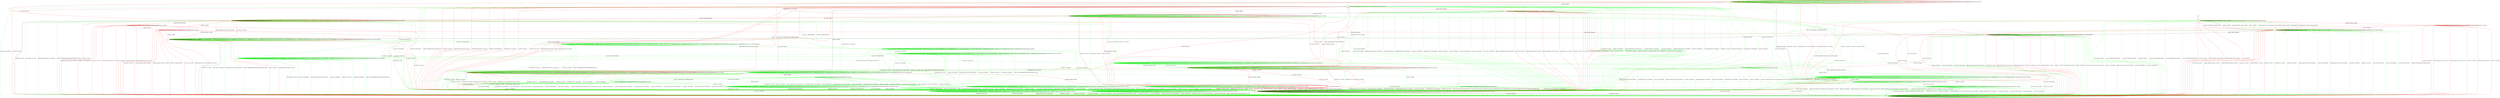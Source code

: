digraph "" {
	graph ["Incoming time"=0.15067076683044434,
		"Outgoing time"=0.15412569046020508,
		Output="{'States': 36, 'Transitions': 837, 'Filename': '../results/ssh/DropBear-OpenSSH-msat-2.dot'}",
		Reference="{'States': 18, 'Transitions': 222, 'Filename': '../subjects/ssh/DropBear.dot'}",
		Solver=msat,
		Updated="{'States': 32, 'Transitions': 683, 'Filename': '../subjects/ssh/OpenSSH.dot'}",
		"f-measure"=0.15027624309392265,
		precision=0.09956076134699854,
		recall=0.3063063063063063
	];
	a -> a	[key=0,
		label="CH_OPEN / CH_MAX"];
	a -> a	[key=1,
		label="CH_DATA / NO_RESP"];
	a -> a	[key=2,
		color=green,
		label="SERVICE_REQUEST_AUTH / UNIMPLEMENTED"];
	a -> a	[key=3,
		color=green,
		label="CH_WINDOW_ADJUST / NO_RESP"];
	a -> a	[key=4,
		color=green,
		label="DEBUG / NO_RESP"];
	a -> a	[key=5,
		color=green,
		label="UA_PK_OK / UNIMPLEMENTED"];
	a -> a	[key=6,
		color=green,
		label="SERVICE_REQUEST_CONN / UNIMPLEMENTED"];
	a -> a	[key=7,
		color=green,
		label="UA_NONE / UNIMPLEMENTED"];
	a -> a	[key=8,
		color=green,
		label="CH_EXTENDED_DATA / NO_RESP"];
	a -> a	[key=9,
		color=green,
		label="UA_PK_NOK / UNIMPLEMENTED"];
	a -> a	[key=10,
		color=green,
		label="KEX30 / UNIMPLEMENTED"];
	a -> a	[key=11,
		color=green,
		label="IGNORE / NO_RESP"];
	a -> a	[key=12,
		color=green,
		label="CH_EOF / NO_RESP"];
	a -> a	[key=13,
		color=green,
		label="UNIMPLEMENTED / NO_RESP"];
	a -> a	[key=14,
		color=green,
		label="UA_PW_OK / UNIMPLEMENTED"];
	a -> a	[key=15,
		color=green,
		label="UA_PW_NOK / UNIMPLEMENTED"];
	a -> a	[key=16,
		color=red,
		label="UA_PK_NOK / NO_RESP"];
	a -> a	[key=17,
		color=red,
		label="SERVICE_REQUEST_AUTH / SERVICE_ACCEPT"];
	a -> a	[key=18,
		color=red,
		label="SERVICE_REQUEST_CONN / SERVICE_ACCEPT"];
	a -> a	[key=19,
		color=red,
		label="UA_PK_OK / NO_RESP"];
	a -> b	[key=0,
		label="KEXINIT / KEXINIT"];
	a -> d	[key=0,
		color=red,
		label="CH_CLOSE / CH_EOF"];
	a -> f	[key=0,
		color=green,
		label="REKEY / KEXINIT|KEX31+NEWKEYS|NO_RESP"];
	a -> f	[key=1,
		color=red,
		label="CH_EOF / CH_EOF"];
	a -> l	[key=0,
		label="NEWKEYS / NO_CONN"];
	a -> l	[key=1,
		color=green,
		label="DISCONNECT / NO_CONN"];
	a -> l	[key=2,
		color=green,
		label="CH_REQUEST_PTY / DISCONNECT"];
	a -> l	[key=3,
		color=red,
		label="KEX30 / NO_CONN"];
	a -> l	[key=4,
		color=red,
		label="CH_REQUEST_PTY / NO_CONN"];
	p	[color=green];
	a -> p	[key=0,
		color=green,
		label="CH_CLOSE / CH_CLOSE"];
	jj	[color=red];
	a -> jj	[key=0,
		color=red,
		label="KEXINIT_PROCEED / KEXINIT"];
	b -> b	[key=0,
		label="CH_OPEN / CH_MAX"];
	b -> b	[key=1,
		color=green,
		label="DEBUG / NO_RESP"];
	b -> b	[key=2,
		color=green,
		label="IGNORE / NO_RESP"];
	b -> b	[key=3,
		color=green,
		label="UNIMPLEMENTED / NO_RESP"];
	b -> g	[key=0,
		color=red,
		label="KEX30 / KEX31+NEWKEYS"];
	b -> l	[key=0,
		color=green,
		label="DISCONNECT / NO_CONN"];
	b -> l	[key=1,
		color=green,
		label="KEXINIT / DISCONNECT"];
	b -> l	[key=2,
		color=green,
		label="SERVICE_REQUEST_AUTH / DISCONNECT"];
	b -> l	[key=3,
		color=green,
		label="CH_WINDOW_ADJUST / DISCONNECT"];
	b -> l	[key=4,
		color=green,
		label="UA_PK_OK / DISCONNECT"];
	b -> l	[key=5,
		color=green,
		label="SERVICE_REQUEST_CONN / DISCONNECT"];
	b -> l	[key=6,
		color=green,
		label="UA_NONE / DISCONNECT"];
	b -> l	[key=7,
		color=green,
		label="CH_EXTENDED_DATA / DISCONNECT"];
	b -> l	[key=8,
		color=green,
		label="NEWKEYS / NO_CONN"];
	b -> l	[key=9,
		color=green,
		label="UA_PK_NOK / DISCONNECT"];
	b -> l	[key=10,
		color=green,
		label="CH_REQUEST_PTY / DISCONNECT"];
	b -> l	[key=11,
		color=green,
		label="CH_EOF / DISCONNECT"];
	b -> l	[key=12,
		color=green,
		label="CH_DATA / DISCONNECT"];
	b -> l	[key=13,
		color=green,
		label="UA_PW_OK / DISCONNECT"];
	b -> l	[key=14,
		color=green,
		label="UA_PW_NOK / DISCONNECT"];
	b -> l	[key=15,
		color=green,
		label="REKEY / DISCONNECT|NO_CONN|NO_CONN"];
	b -> l	[key=16,
		color=red,
		label="UA_PK_NOK / NO_CONN"];
	b -> l	[key=17,
		color=red,
		label="SERVICE_REQUEST_AUTH / NO_CONN"];
	b -> l	[key=18,
		color=red,
		label="SERVICE_REQUEST_CONN / NO_CONN"];
	b -> l	[key=19,
		color=red,
		label="NEWKEYS / UNIMPLEMENTED"];
	b -> l	[key=20,
		color=red,
		label="CH_REQUEST_PTY / NO_CONN"];
	b -> l	[key=21,
		color=red,
		label="CH_DATA / NO_CONN"];
	b -> l	[key=22,
		color=red,
		label="UA_PK_OK / NO_CONN"];
	b -> l	[key=23,
		color=red,
		label="KEXINIT_PROCEED / NO_CONN"];
	b -> l	[key=24,
		color=red,
		label="KEXINIT / NO_CONN"];
	b -> l	[key=25,
		color=red,
		label="CH_EOF / NO_CONN"];
	b -> m	[key=0,
		color=green,
		label="CH_CLOSE / DISCONNECT"];
	b -> m	[key=1,
		color=red,
		label="CH_CLOSE / NO_CONN"];
	ff	[color=green];
	b -> ff	[key=0,
		color=green,
		label="KEX30 / KEX31+NEWKEYS"];
	c -> c	[key=0,
		label="CH_REQUEST_PTY / CH_NONE"];
	c -> c	[key=1,
		label="CH_DATA / CH_NONE"];
	c -> c	[key=2,
		label="CH_CLOSE / CH_NONE"];
	c -> c	[key=3,
		label="CH_EOF / CH_NONE"];
	c -> c	[key=4,
		color=green,
		label="KEXINIT / UNIMPLEMENTED"];
	c -> c	[key=5,
		color=green,
		label="CH_WINDOW_ADJUST / CH_NONE"];
	c -> c	[key=6,
		color=green,
		label="DEBUG / NO_RESP"];
	c -> c	[key=7,
		color=green,
		label="UA_PK_OK / UNIMPLEMENTED"];
	c -> c	[key=8,
		color=green,
		label="UA_NONE / UNIMPLEMENTED"];
	c -> c	[key=9,
		color=green,
		label="CH_EXTENDED_DATA / CH_NONE"];
	c -> c	[key=10,
		color=green,
		label="UA_PK_NOK / UNIMPLEMENTED"];
	c -> c	[key=11,
		color=green,
		label="KEX30 / UNIMPLEMENTED"];
	c -> c	[key=12,
		color=green,
		label="IGNORE / NO_RESP"];
	c -> c	[key=13,
		color=green,
		label="UNIMPLEMENTED / NO_RESP"];
	c -> c	[key=14,
		color=green,
		label="UA_PW_OK / UNIMPLEMENTED"];
	c -> c	[key=15,
		color=green,
		label="UA_PW_NOK / UNIMPLEMENTED"];
	c -> c	[key=16,
		color=red,
		label="UA_PK_NOK / UA_FAILURE"];
	c -> c	[key=17,
		color=red,
		label="SERVICE_REQUEST_AUTH / SERVICE_ACCEPT"];
	c -> d	[key=0,
		color=green,
		label="SERVICE_REQUEST_AUTH / SERVICE_ACCEPT"];
	c -> d	[key=1,
		color=red,
		label="UA_PK_OK / UA_SUCCESS"];
	c -> l	[key=0,
		color=red,
		label="CH_OPEN / NO_CONN"];
	c -> m	[key=0,
		label="NEWKEYS / NO_CONN"];
	c -> m	[key=1,
		color=green,
		label="DISCONNECT / NO_CONN"];
	c -> m	[key=2,
		color=green,
		label="SERVICE_REQUEST_CONN / DISCONNECT"];
	c -> m	[key=3,
		color=green,
		label="REKEY / UNIMPLEMENTED|UNIMPLEMENTED|NO_CONN"];
	c -> m	[key=4,
		color=red,
		label="KEX30 / NO_CONN"];
	c -> m	[key=5,
		color=red,
		label="SERVICE_REQUEST_CONN / NO_CONN"];
	o	[color=green];
	c -> o	[key=0,
		color=green,
		label="CH_OPEN / UNIMPLEMENTED"];
	hh	[color=red];
	c -> hh	[key=0,
		color=red,
		label="KEXINIT_PROCEED / KEXINIT"];
	ii	[color=red];
	c -> ii	[key=0,
		color=red,
		label="KEXINIT / KEXINIT"];
	d -> d	[key=0,
		label="SERVICE_REQUEST_AUTH / SERVICE_ACCEPT"];
	d -> d	[key=1,
		label="CH_REQUEST_PTY / CH_NONE"];
	d -> d	[key=2,
		label="CH_DATA / CH_NONE"];
	d -> d	[key=3,
		label="CH_CLOSE / CH_NONE"];
	d -> d	[key=4,
		label="CH_EOF / CH_NONE"];
	d -> d	[key=5,
		color=green,
		label="KEXINIT / UNIMPLEMENTED"];
	d -> d	[key=6,
		color=green,
		label="CH_WINDOW_ADJUST / CH_NONE"];
	d -> d	[key=7,
		color=green,
		label="DEBUG / NO_RESP"];
	d -> d	[key=8,
		color=green,
		label="CH_EXTENDED_DATA / CH_NONE"];
	d -> d	[key=9,
		color=green,
		label="KEX30 / UNIMPLEMENTED"];
	d -> d	[key=10,
		color=green,
		label="IGNORE / NO_RESP"];
	d -> d	[key=11,
		color=green,
		label="UNIMPLEMENTED / NO_RESP"];
	d -> d	[key=12,
		color=red,
		label="UA_PK_NOK / NO_RESP"];
	d -> d	[key=13,
		color=red,
		label="SERVICE_REQUEST_CONN / SERVICE_ACCEPT"];
	d -> d	[key=14,
		color=red,
		label="UA_PK_OK / NO_RESP"];
	d -> e	[key=0,
		color=red,
		label="CH_OPEN / CH_OPEN_SUCCESS"];
	d -> m	[key=0,
		label="NEWKEYS / NO_CONN"];
	d -> m	[key=1,
		color=green,
		label="DISCONNECT / NO_CONN"];
	d -> m	[key=2,
		color=green,
		label="SERVICE_REQUEST_CONN / DISCONNECT"];
	d -> m	[key=3,
		color=green,
		label="REKEY / UNIMPLEMENTED|UNIMPLEMENTED|NO_CONN"];
	d -> m	[key=4,
		color=red,
		label="KEX30 / NO_CONN"];
	d -> p	[key=0,
		color=green,
		label="UA_PK_OK / UA_SUCCESS"];
	d -> p	[key=1,
		color=green,
		label="UA_PW_OK / UA_SUCCESS"];
	q	[color=green];
	d -> q	[key=0,
		color=green,
		label="UA_PW_NOK / UA_FAILURE"];
	r	[color=green];
	d -> r	[key=0,
		color=green,
		label="UA_NONE / UA_FAILURE"];
	s	[color=green];
	d -> s	[key=0,
		color=green,
		label="UA_PK_NOK / UA_FAILURE"];
	t	[color=green];
	d -> t	[key=0,
		color=green,
		label="CH_OPEN / UNIMPLEMENTED"];
	d -> hh	[key=0,
		color=red,
		label="KEXINIT_PROCEED / KEXINIT"];
	d -> ii	[key=0,
		color=red,
		label="KEXINIT / KEXINIT"];
	e -> a	[key=0,
		color=red,
		label="CH_REQUEST_PTY / CH_SUCCESS"];
	e -> b	[key=0,
		color=red,
		label="KEXINIT / KEXINIT"];
	e -> d	[key=0,
		color=red,
		label="CH_CLOSE / CH_EOF"];
	e -> e	[key=0,
		label="CH_OPEN / CH_MAX"];
	e -> e	[key=1,
		label="CH_DATA / NO_RESP"];
	e -> e	[key=2,
		color=green,
		label="SERVICE_REQUEST_AUTH / NO_RESP"];
	e -> e	[key=3,
		color=green,
		label="CH_WINDOW_ADJUST / NO_RESP"];
	e -> e	[key=4,
		color=green,
		label="DEBUG / NO_RESP"];
	e -> e	[key=5,
		color=green,
		label="UA_PK_OK / UNIMPLEMENTED"];
	e -> e	[key=6,
		color=green,
		label="SERVICE_REQUEST_CONN / NO_RESP"];
	e -> e	[key=7,
		color=green,
		label="UA_NONE / UNIMPLEMENTED"];
	e -> e	[key=8,
		color=green,
		label="CH_EXTENDED_DATA / NO_RESP"];
	e -> e	[key=9,
		color=green,
		label="UA_PK_NOK / UNIMPLEMENTED"];
	e -> e	[key=10,
		color=green,
		label="KEX30 / NO_RESP"];
	e -> e	[key=11,
		color=green,
		label="IGNORE / NO_RESP"];
	e -> e	[key=12,
		color=green,
		label="CH_EOF / NO_RESP"];
	e -> e	[key=13,
		color=green,
		label="UNIMPLEMENTED / NO_RESP"];
	e -> e	[key=14,
		color=green,
		label="UA_PW_OK / UNIMPLEMENTED"];
	e -> e	[key=15,
		color=green,
		label="UA_PW_NOK / UNIMPLEMENTED"];
	e -> e	[key=16,
		color=green,
		label="REKEY / KEXINIT|KEX31+NEWKEYS|NO_RESP"];
	e -> e	[key=17,
		color=red,
		label="UA_PK_NOK / NO_RESP"];
	e -> e	[key=18,
		color=red,
		label="SERVICE_REQUEST_AUTH / SERVICE_ACCEPT"];
	e -> e	[key=19,
		color=red,
		label="SERVICE_REQUEST_CONN / SERVICE_ACCEPT"];
	e -> e	[key=20,
		color=red,
		label="UA_PK_OK / NO_RESP"];
	e -> f	[key=0,
		color=green,
		label="CH_REQUEST_PTY / CH_SUCCESS"];
	e -> i	[key=0,
		color=red,
		label="CH_EOF / CH_EOF"];
	e -> l	[key=0,
		label="NEWKEYS / NO_CONN"];
	e -> l	[key=1,
		color=green,
		label="DISCONNECT / NO_CONN"];
	e -> l	[key=2,
		color=red,
		label="KEX30 / NO_CONN"];
	v	[color=green];
	e -> v	[key=0,
		color=green,
		label="CH_CLOSE / CH_CLOSE"];
	bb	[color=green];
	e -> bb	[key=0,
		color=green,
		label="KEXINIT / KEXINIT"];
	e -> jj	[key=0,
		color=red,
		label="KEXINIT_PROCEED / KEXINIT"];
	f -> b	[key=0,
		label="KEXINIT / KEXINIT"];
	f -> d	[key=0,
		color=red,
		label="CH_CLOSE / NO_RESP"];
	f -> f	[key=0,
		label="CH_OPEN / CH_MAX"];
	f -> f	[key=1,
		label="CH_EOF / NO_RESP"];
	f -> f	[key=2,
		color=green,
		label="SERVICE_REQUEST_AUTH / NO_RESP"];
	f -> f	[key=3,
		color=green,
		label="CH_WINDOW_ADJUST / NO_RESP"];
	f -> f	[key=4,
		color=green,
		label="DEBUG / NO_RESP"];
	f -> f	[key=5,
		color=green,
		label="UA_PK_OK / UNIMPLEMENTED"];
	f -> f	[key=6,
		color=green,
		label="SERVICE_REQUEST_CONN / NO_RESP"];
	f -> f	[key=7,
		color=green,
		label="UA_NONE / UNIMPLEMENTED"];
	f -> f	[key=8,
		color=green,
		label="CH_EXTENDED_DATA / NO_RESP"];
	f -> f	[key=9,
		color=green,
		label="UA_PK_NOK / UNIMPLEMENTED"];
	f -> f	[key=10,
		color=green,
		label="KEX30 / NO_RESP"];
	f -> f	[key=11,
		color=green,
		label="IGNORE / NO_RESP"];
	f -> f	[key=12,
		color=green,
		label="CH_DATA / NO_RESP"];
	f -> f	[key=13,
		color=green,
		label="UNIMPLEMENTED / NO_RESP"];
	f -> f	[key=14,
		color=green,
		label="UA_PW_OK / UNIMPLEMENTED"];
	f -> f	[key=15,
		color=green,
		label="UA_PW_NOK / UNIMPLEMENTED"];
	f -> f	[key=16,
		color=green,
		label="REKEY / KEXINIT|KEX31+NEWKEYS|NO_RESP"];
	f -> f	[key=17,
		color=red,
		label="UA_PK_NOK / NO_RESP"];
	f -> f	[key=18,
		color=red,
		label="SERVICE_REQUEST_AUTH / SERVICE_ACCEPT"];
	f -> f	[key=19,
		color=red,
		label="SERVICE_REQUEST_CONN / SERVICE_ACCEPT"];
	f -> f	[key=20,
		color=red,
		label="UA_PK_OK / NO_RESP"];
	f -> l	[key=0,
		label="NEWKEYS / NO_CONN"];
	f -> l	[key=1,
		color=green,
		label="DISCONNECT / NO_CONN"];
	f -> l	[key=2,
		color=green,
		label="CH_REQUEST_PTY / DISCONNECT"];
	f -> l	[key=3,
		color=red,
		label="KEX30 / NO_CONN"];
	f -> l	[key=4,
		color=red,
		label="CH_REQUEST_PTY / NO_CONN"];
	f -> l	[key=5,
		color=red,
		label="CH_DATA / NO_CONN"];
	f -> v	[key=0,
		color=green,
		label="CH_CLOSE / CH_CLOSE"];
	f -> jj	[key=0,
		color=red,
		label="KEXINIT_PROCEED / KEXINIT"];
	g -> e	[key=0,
		label="NEWKEYS / NO_RESP"];
	g -> g	[key=0,
		label="CH_OPEN / CH_MAX"];
	g -> g	[key=1,
		color=green,
		label="DEBUG / NO_RESP"];
	g -> g	[key=2,
		color=green,
		label="IGNORE / NO_RESP"];
	g -> g	[key=3,
		color=green,
		label="UNIMPLEMENTED / NO_RESP"];
	g -> g	[key=4,
		color=red,
		label="KEX30 / UNIMPLEMENTED"];
	g -> l	[key=0,
		color=green,
		label="DISCONNECT / NO_CONN"];
	g -> l	[key=1,
		color=green,
		label="KEXINIT / DISCONNECT"];
	g -> l	[key=2,
		color=green,
		label="SERVICE_REQUEST_AUTH / DISCONNECT"];
	g -> l	[key=3,
		color=green,
		label="CH_WINDOW_ADJUST / DISCONNECT"];
	g -> l	[key=4,
		color=green,
		label="UA_PK_OK / DISCONNECT"];
	g -> l	[key=5,
		color=green,
		label="SERVICE_REQUEST_CONN / DISCONNECT"];
	g -> l	[key=6,
		color=green,
		label="UA_NONE / DISCONNECT"];
	g -> l	[key=7,
		color=green,
		label="CH_EXTENDED_DATA / DISCONNECT"];
	g -> l	[key=8,
		color=green,
		label="UA_PK_NOK / DISCONNECT"];
	g -> l	[key=9,
		color=green,
		label="CH_REQUEST_PTY / DISCONNECT"];
	g -> l	[key=10,
		color=green,
		label="KEX30 / DISCONNECT"];
	g -> l	[key=11,
		color=green,
		label="CH_EOF / DISCONNECT"];
	g -> l	[key=12,
		color=green,
		label="CH_DATA / DISCONNECT"];
	g -> l	[key=13,
		color=green,
		label="UA_PW_OK / DISCONNECT"];
	g -> l	[key=14,
		color=green,
		label="UA_PW_NOK / DISCONNECT"];
	g -> l	[key=15,
		color=green,
		label="REKEY / DISCONNECT|NO_CONN|NO_CONN"];
	g -> l	[key=16,
		color=red,
		label="UA_PK_NOK / NO_CONN"];
	g -> l	[key=17,
		color=red,
		label="SERVICE_REQUEST_AUTH / NO_CONN"];
	g -> l	[key=18,
		color=red,
		label="SERVICE_REQUEST_CONN / NO_CONN"];
	g -> l	[key=19,
		color=red,
		label="CH_REQUEST_PTY / NO_CONN"];
	g -> l	[key=20,
		color=red,
		label="CH_DATA / NO_CONN"];
	g -> l	[key=21,
		color=red,
		label="UA_PK_OK / NO_CONN"];
	g -> l	[key=22,
		color=red,
		label="KEXINIT_PROCEED / NO_CONN"];
	g -> l	[key=23,
		color=red,
		label="KEXINIT / NO_CONN"];
	g -> l	[key=24,
		color=red,
		label="CH_EOF / NO_CONN"];
	g -> m	[key=0,
		color=green,
		label="CH_CLOSE / DISCONNECT"];
	g -> m	[key=1,
		color=red,
		label="CH_CLOSE / NO_CONN"];
	h -> c	[key=0,
		color=green,
		label="REKEY / KEXINIT|KEX31+NEWKEYS|NO_RESP"];
	h -> h	[key=0,
		label="CH_REQUEST_PTY / CH_NONE"];
	h -> h	[key=1,
		label="CH_DATA / CH_NONE"];
	h -> h	[key=2,
		label="CH_CLOSE / CH_NONE"];
	h -> h	[key=3,
		label="CH_EOF / CH_NONE"];
	h -> h	[key=4,
		color=green,
		label="CH_WINDOW_ADJUST / CH_NONE"];
	h -> h	[key=5,
		color=green,
		label="CH_EXTENDED_DATA / CH_NONE"];
	h -> j	[key=0,
		label="KEXINIT / KEXINIT"];
	h -> j	[key=1,
		color=green,
		label="SERVICE_REQUEST_AUTH / KEXINIT"];
	h -> j	[key=2,
		color=green,
		label="DEBUG / KEXINIT"];
	h -> j	[key=3,
		color=green,
		label="SERVICE_REQUEST_CONN / KEXINIT"];
	h -> j	[key=4,
		color=green,
		label="KEX30 / KEXINIT"];
	h -> j	[key=5,
		color=green,
		label="IGNORE / KEXINIT"];
	h -> j	[key=6,
		color=green,
		label="UNIMPLEMENTED / KEXINIT"];
	h -> j	[key=7,
		color=red,
		label="KEX30 / KEXINIT+UNIMPLEMENTED"];
	h -> j	[key=8,
		color=red,
		label="NEWKEYS / KEXINIT+UNIMPLEMENTED"];
	h -> l	[key=0,
		color=green,
		label="CH_OPEN / KEXINIT+DISCONNECT"];
	h -> l	[key=1,
		color=red,
		label="CH_OPEN / KEXINIT"];
	h -> m	[key=0,
		color=green,
		label="DISCONNECT / KEXINIT"];
	h -> m	[key=1,
		color=green,
		label="UA_PK_OK / KEXINIT+DISCONNECT"];
	h -> m	[key=2,
		color=green,
		label="UA_NONE / KEXINIT+DISCONNECT"];
	h -> m	[key=3,
		color=green,
		label="NEWKEYS / KEXINIT"];
	h -> m	[key=4,
		color=green,
		label="UA_PK_NOK / KEXINIT+DISCONNECT"];
	h -> m	[key=5,
		color=green,
		label="UA_PW_OK / KEXINIT+DISCONNECT"];
	h -> m	[key=6,
		color=green,
		label="UA_PW_NOK / KEXINIT+DISCONNECT"];
	h -> m	[key=7,
		color=red,
		label="UA_PK_NOK / KEXINIT"];
	h -> m	[key=8,
		color=red,
		label="SERVICE_REQUEST_AUTH / KEXINIT"];
	h -> m	[key=9,
		color=red,
		label="SERVICE_REQUEST_CONN / KEXINIT"];
	h -> m	[key=10,
		color=red,
		label="UA_PK_OK / KEXINIT"];
	gg	[color=red];
	h -> gg	[key=0,
		color=red,
		label="KEXINIT_PROCEED / KEXINIT"];
	i -> a	[key=0,
		color=green,
		label="CH_REQUEST_PTY / CH_SUCCESS"];
	i -> b	[key=0,
		color=red,
		label="KEXINIT / KEXINIT"];
	i -> d	[key=0,
		color=red,
		label="CH_CLOSE / NO_RESP"];
	i -> e	[key=0,
		color=green,
		label="REKEY / KEXINIT|KEX31+NEWKEYS|NO_RESP"];
	i -> f	[key=0,
		color=red,
		label="CH_REQUEST_PTY / CH_SUCCESS"];
	i -> i	[key=0,
		label="CH_OPEN / CH_MAX"];
	i -> i	[key=1,
		label="CH_EOF / NO_RESP"];
	i -> i	[key=2,
		color=green,
		label="SERVICE_REQUEST_AUTH / UNIMPLEMENTED"];
	i -> i	[key=3,
		color=green,
		label="CH_WINDOW_ADJUST / NO_RESP"];
	i -> i	[key=4,
		color=green,
		label="DEBUG / NO_RESP"];
	i -> i	[key=5,
		color=green,
		label="UA_PK_OK / UNIMPLEMENTED"];
	i -> i	[key=6,
		color=green,
		label="SERVICE_REQUEST_CONN / UNIMPLEMENTED"];
	i -> i	[key=7,
		color=green,
		label="UA_NONE / UNIMPLEMENTED"];
	i -> i	[key=8,
		color=green,
		label="CH_EXTENDED_DATA / NO_RESP"];
	i -> i	[key=9,
		color=green,
		label="UA_PK_NOK / UNIMPLEMENTED"];
	i -> i	[key=10,
		color=green,
		label="KEX30 / UNIMPLEMENTED"];
	i -> i	[key=11,
		color=green,
		label="IGNORE / NO_RESP"];
	i -> i	[key=12,
		color=green,
		label="CH_DATA / NO_RESP"];
	i -> i	[key=13,
		color=green,
		label="UNIMPLEMENTED / NO_RESP"];
	i -> i	[key=14,
		color=green,
		label="UA_PW_OK / UNIMPLEMENTED"];
	i -> i	[key=15,
		color=green,
		label="UA_PW_NOK / UNIMPLEMENTED"];
	i -> i	[key=16,
		color=red,
		label="UA_PK_NOK / NO_RESP"];
	i -> i	[key=17,
		color=red,
		label="SERVICE_REQUEST_AUTH / SERVICE_ACCEPT"];
	i -> i	[key=18,
		color=red,
		label="SERVICE_REQUEST_CONN / SERVICE_ACCEPT"];
	i -> i	[key=19,
		color=red,
		label="UA_PK_OK / NO_RESP"];
	i -> l	[key=0,
		label="NEWKEYS / NO_CONN"];
	i -> l	[key=1,
		color=green,
		label="DISCONNECT / NO_CONN"];
	i -> l	[key=2,
		color=red,
		label="KEX30 / NO_CONN"];
	i -> l	[key=3,
		color=red,
		label="CH_DATA / NO_CONN"];
	i -> p	[key=0,
		color=green,
		label="CH_CLOSE / CH_CLOSE"];
	i -> bb	[key=0,
		color=green,
		label="KEXINIT / KEXINIT"];
	i -> jj	[key=0,
		color=red,
		label="KEXINIT_PROCEED / KEXINIT"];
	j -> j	[key=0,
		label="CH_REQUEST_PTY / CH_NONE"];
	j -> j	[key=1,
		label="CH_DATA / CH_NONE"];
	j -> j	[key=2,
		label="CH_CLOSE / CH_NONE"];
	j -> j	[key=3,
		label="CH_EOF / CH_NONE"];
	j -> j	[key=4,
		color=green,
		label="CH_WINDOW_ADJUST / CH_NONE"];
	j -> j	[key=5,
		color=green,
		label="DEBUG / NO_RESP"];
	j -> j	[key=6,
		color=green,
		label="CH_EXTENDED_DATA / CH_NONE"];
	j -> j	[key=7,
		color=green,
		label="IGNORE / NO_RESP"];
	j -> j	[key=8,
		color=green,
		label="UNIMPLEMENTED / NO_RESP"];
	j -> j	[key=9,
		color=red,
		label="NEWKEYS / UNIMPLEMENTED"];
	j -> k	[key=0,
		label="KEX30 / KEX31+NEWKEYS"];
	j -> l	[key=0,
		color=green,
		label="CH_OPEN / DISCONNECT"];
	j -> l	[key=1,
		color=red,
		label="CH_OPEN / NO_CONN"];
	j -> m	[key=0,
		color=green,
		label="DISCONNECT / NO_CONN"];
	j -> m	[key=1,
		color=green,
		label="KEXINIT / DISCONNECT"];
	j -> m	[key=2,
		color=green,
		label="SERVICE_REQUEST_AUTH / DISCONNECT"];
	j -> m	[key=3,
		color=green,
		label="UA_PK_OK / DISCONNECT"];
	j -> m	[key=4,
		color=green,
		label="SERVICE_REQUEST_CONN / DISCONNECT"];
	j -> m	[key=5,
		color=green,
		label="UA_NONE / DISCONNECT"];
	j -> m	[key=6,
		color=green,
		label="NEWKEYS / NO_CONN"];
	j -> m	[key=7,
		color=green,
		label="UA_PK_NOK / DISCONNECT"];
	j -> m	[key=8,
		color=green,
		label="UA_PW_OK / DISCONNECT"];
	j -> m	[key=9,
		color=green,
		label="UA_PW_NOK / DISCONNECT"];
	j -> m	[key=10,
		color=green,
		label="REKEY / DISCONNECT|NO_CONN|NO_CONN"];
	j -> m	[key=11,
		color=red,
		label="UA_PK_NOK / NO_CONN"];
	j -> m	[key=12,
		color=red,
		label="SERVICE_REQUEST_AUTH / NO_CONN"];
	j -> m	[key=13,
		color=red,
		label="SERVICE_REQUEST_CONN / NO_CONN"];
	j -> m	[key=14,
		color=red,
		label="UA_PK_OK / NO_CONN"];
	j -> m	[key=15,
		color=red,
		label="KEXINIT_PROCEED / NO_CONN"];
	j -> m	[key=16,
		color=red,
		label="KEXINIT / NO_CONN"];
	k -> c	[key=0,
		label="NEWKEYS / NO_RESP"];
	k -> k	[key=0,
		label="CH_REQUEST_PTY / CH_NONE"];
	k -> k	[key=1,
		label="CH_DATA / CH_NONE"];
	k -> k	[key=2,
		label="CH_CLOSE / CH_NONE"];
	k -> k	[key=3,
		label="CH_EOF / CH_NONE"];
	k -> k	[key=4,
		color=green,
		label="CH_WINDOW_ADJUST / CH_NONE"];
	k -> k	[key=5,
		color=green,
		label="DEBUG / NO_RESP"];
	k -> k	[key=6,
		color=green,
		label="CH_EXTENDED_DATA / CH_NONE"];
	k -> k	[key=7,
		color=green,
		label="IGNORE / NO_RESP"];
	k -> k	[key=8,
		color=green,
		label="UNIMPLEMENTED / NO_RESP"];
	k -> k	[key=9,
		color=red,
		label="KEX30 / UNIMPLEMENTED"];
	k -> l	[key=0,
		color=green,
		label="CH_OPEN / DISCONNECT"];
	k -> l	[key=1,
		color=red,
		label="CH_OPEN / NO_CONN"];
	k -> m	[key=0,
		color=green,
		label="DISCONNECT / NO_CONN"];
	k -> m	[key=1,
		color=green,
		label="KEXINIT / DISCONNECT"];
	k -> m	[key=2,
		color=green,
		label="SERVICE_REQUEST_AUTH / DISCONNECT"];
	k -> m	[key=3,
		color=green,
		label="UA_PK_OK / DISCONNECT"];
	k -> m	[key=4,
		color=green,
		label="SERVICE_REQUEST_CONN / DISCONNECT"];
	k -> m	[key=5,
		color=green,
		label="UA_NONE / DISCONNECT"];
	k -> m	[key=6,
		color=green,
		label="UA_PK_NOK / DISCONNECT"];
	k -> m	[key=7,
		color=green,
		label="KEX30 / DISCONNECT"];
	k -> m	[key=8,
		color=green,
		label="UA_PW_OK / DISCONNECT"];
	k -> m	[key=9,
		color=green,
		label="UA_PW_NOK / DISCONNECT"];
	k -> m	[key=10,
		color=green,
		label="REKEY / DISCONNECT|NO_CONN|NO_CONN"];
	k -> m	[key=11,
		color=red,
		label="UA_PK_NOK / NO_CONN"];
	k -> m	[key=12,
		color=red,
		label="SERVICE_REQUEST_AUTH / NO_CONN"];
	k -> m	[key=13,
		color=red,
		label="SERVICE_REQUEST_CONN / NO_CONN"];
	k -> m	[key=14,
		color=red,
		label="UA_PK_OK / NO_CONN"];
	k -> m	[key=15,
		color=red,
		label="KEXINIT_PROCEED / NO_CONN"];
	k -> m	[key=16,
		color=red,
		label="KEXINIT / NO_CONN"];
	l -> l	[key=0,
		label="UA_PK_NOK / NO_CONN"];
	l -> l	[key=1,
		label="KEX30 / NO_CONN"];
	l -> l	[key=2,
		label="SERVICE_REQUEST_AUTH / NO_CONN"];
	l -> l	[key=3,
		label="SERVICE_REQUEST_CONN / NO_CONN"];
	l -> l	[key=4,
		label="NEWKEYS / NO_CONN"];
	l -> l	[key=5,
		label="CH_REQUEST_PTY / NO_CONN"];
	l -> l	[key=6,
		label="CH_OPEN / CH_MAX"];
	l -> l	[key=7,
		label="CH_DATA / NO_CONN"];
	l -> l	[key=8,
		label="UA_PK_OK / NO_CONN"];
	l -> l	[key=9,
		label="KEXINIT / NO_CONN"];
	l -> l	[key=10,
		label="CH_EOF / NO_CONN"];
	l -> l	[key=11,
		color=green,
		label="DISCONNECT / NO_CONN"];
	l -> l	[key=12,
		color=green,
		label="CH_WINDOW_ADJUST / NO_CONN"];
	l -> l	[key=13,
		color=green,
		label="DEBUG / NO_CONN"];
	l -> l	[key=14,
		color=green,
		label="UA_NONE / NO_CONN"];
	l -> l	[key=15,
		color=green,
		label="CH_EXTENDED_DATA / NO_CONN"];
	l -> l	[key=16,
		color=green,
		label="IGNORE / NO_CONN"];
	l -> l	[key=17,
		color=green,
		label="UNIMPLEMENTED / NO_CONN"];
	l -> l	[key=18,
		color=green,
		label="UA_PW_OK / NO_CONN"];
	l -> l	[key=19,
		color=green,
		label="UA_PW_NOK / NO_CONN"];
	l -> l	[key=20,
		color=green,
		label="REKEY / NO_CONN|NO_CONN|NO_CONN"];
	l -> l	[key=21,
		color=red,
		label="KEXINIT_PROCEED / NO_CONN"];
	l -> m	[key=0,
		label="CH_CLOSE / NO_CONN"];
	m -> l	[key=0,
		label="CH_OPEN / NO_CONN"];
	m -> m	[key=0,
		label="UA_PK_NOK / NO_CONN"];
	m -> m	[key=1,
		label="KEX30 / NO_CONN"];
	m -> m	[key=2,
		label="SERVICE_REQUEST_AUTH / NO_CONN"];
	m -> m	[key=3,
		label="SERVICE_REQUEST_CONN / NO_CONN"];
	m -> m	[key=4,
		label="NEWKEYS / NO_CONN"];
	m -> m	[key=5,
		label="CH_REQUEST_PTY / CH_NONE"];
	m -> m	[key=6,
		label="CH_DATA / CH_NONE"];
	m -> m	[key=7,
		label="UA_PK_OK / NO_CONN"];
	m -> m	[key=8,
		label="CH_CLOSE / CH_NONE"];
	m -> m	[key=9,
		label="KEXINIT / NO_CONN"];
	m -> m	[key=10,
		label="CH_EOF / CH_NONE"];
	m -> m	[key=11,
		color=green,
		label="DISCONNECT / NO_CONN"];
	m -> m	[key=12,
		color=green,
		label="CH_WINDOW_ADJUST / CH_NONE"];
	m -> m	[key=13,
		color=green,
		label="DEBUG / NO_CONN"];
	m -> m	[key=14,
		color=green,
		label="UA_NONE / NO_CONN"];
	m -> m	[key=15,
		color=green,
		label="CH_EXTENDED_DATA / CH_NONE"];
	m -> m	[key=16,
		color=green,
		label="IGNORE / NO_CONN"];
	m -> m	[key=17,
		color=green,
		label="UNIMPLEMENTED / NO_CONN"];
	m -> m	[key=18,
		color=green,
		label="UA_PW_OK / NO_CONN"];
	m -> m	[key=19,
		color=green,
		label="UA_PW_NOK / NO_CONN"];
	m -> m	[key=20,
		color=green,
		label="REKEY / NO_CONN|NO_CONN|NO_CONN"];
	m -> m	[key=21,
		color=red,
		label="KEXINIT_PROCEED / NO_CONN"];
	n -> h	[key=0];
	o -> c	[key=0,
		color=green,
		label="CH_CLOSE / UNIMPLEMENTED"];
	o -> l	[key=0,
		color=green,
		label="DISCONNECT / NO_CONN"];
	o -> l	[key=1,
		color=green,
		label="SERVICE_REQUEST_CONN / DISCONNECT"];
	o -> l	[key=2,
		color=green,
		label="NEWKEYS / NO_CONN"];
	o -> l	[key=3,
		color=green,
		label="REKEY / UNIMPLEMENTED|UNIMPLEMENTED|NO_CONN"];
	o -> o	[key=0,
		color=green,
		label="KEXINIT / UNIMPLEMENTED"];
	o -> o	[key=1,
		color=green,
		label="CH_WINDOW_ADJUST / UNIMPLEMENTED"];
	o -> o	[key=2,
		color=green,
		label="DEBUG / NO_RESP"];
	o -> o	[key=3,
		color=green,
		label="UA_PK_OK / UNIMPLEMENTED"];
	o -> o	[key=4,
		color=green,
		label="UA_NONE / UNIMPLEMENTED"];
	o -> o	[key=5,
		color=green,
		label="CH_EXTENDED_DATA / UNIMPLEMENTED"];
	o -> o	[key=6,
		color=green,
		label="UA_PK_NOK / UNIMPLEMENTED"];
	o -> o	[key=7,
		color=green,
		label="CH_OPEN / CH_MAX"];
	o -> o	[key=8,
		color=green,
		label="CH_REQUEST_PTY / UNIMPLEMENTED"];
	o -> o	[key=9,
		color=green,
		label="KEX30 / UNIMPLEMENTED"];
	o -> o	[key=10,
		color=green,
		label="IGNORE / NO_RESP"];
	o -> o	[key=11,
		color=green,
		label="CH_EOF / UNIMPLEMENTED"];
	o -> o	[key=12,
		color=green,
		label="CH_DATA / UNIMPLEMENTED"];
	o -> o	[key=13,
		color=green,
		label="UNIMPLEMENTED / NO_RESP"];
	o -> o	[key=14,
		color=green,
		label="UA_PW_OK / UNIMPLEMENTED"];
	o -> o	[key=15,
		color=green,
		label="UA_PW_NOK / UNIMPLEMENTED"];
	o -> t	[key=0,
		color=green,
		label="SERVICE_REQUEST_AUTH / SERVICE_ACCEPT"];
	p -> i	[key=0,
		color=green,
		label="CH_OPEN / CH_OPEN_SUCCESS"];
	p -> m	[key=0,
		color=green,
		label="DISCONNECT / NO_CONN"];
	p -> m	[key=1,
		color=green,
		label="NEWKEYS / NO_CONN"];
	p -> p	[key=0,
		color=green,
		label="SERVICE_REQUEST_AUTH / UNIMPLEMENTED"];
	p -> p	[key=1,
		color=green,
		label="CH_WINDOW_ADJUST / CH_NONE"];
	p -> p	[key=2,
		color=green,
		label="DEBUG / NO_RESP"];
	p -> p	[key=3,
		color=green,
		label="UA_PK_OK / UNIMPLEMENTED"];
	p -> p	[key=4,
		color=green,
		label="SERVICE_REQUEST_CONN / UNIMPLEMENTED"];
	p -> p	[key=5,
		color=green,
		label="UA_NONE / UNIMPLEMENTED"];
	p -> p	[key=6,
		color=green,
		label="CH_EXTENDED_DATA / CH_NONE"];
	p -> p	[key=7,
		color=green,
		label="UA_PK_NOK / UNIMPLEMENTED"];
	p -> p	[key=8,
		color=green,
		label="CH_CLOSE / CH_NONE"];
	p -> p	[key=9,
		color=green,
		label="CH_REQUEST_PTY / CH_NONE"];
	p -> p	[key=10,
		color=green,
		label="KEX30 / UNIMPLEMENTED"];
	p -> p	[key=11,
		color=green,
		label="IGNORE / NO_RESP"];
	p -> p	[key=12,
		color=green,
		label="CH_EOF / CH_NONE"];
	p -> p	[key=13,
		color=green,
		label="CH_DATA / CH_NONE"];
	p -> p	[key=14,
		color=green,
		label="UNIMPLEMENTED / NO_RESP"];
	p -> p	[key=15,
		color=green,
		label="UA_PW_OK / UNIMPLEMENTED"];
	p -> p	[key=16,
		color=green,
		label="UA_PW_NOK / UNIMPLEMENTED"];
	u	[color=green];
	p -> u	[key=0,
		color=green,
		label="KEXINIT / KEXINIT"];
	p -> v	[key=0,
		color=green,
		label="REKEY / KEXINIT|KEX31+NEWKEYS|NO_RESP"];
	q -> m	[key=0,
		color=green,
		label="DISCONNECT / NO_CONN"];
	q -> m	[key=1,
		color=green,
		label="UA_PK_OK / DISCONNECT"];
	q -> m	[key=2,
		color=green,
		label="SERVICE_REQUEST_CONN / DISCONNECT"];
	q -> m	[key=3,
		color=green,
		label="UA_NONE / DISCONNECT"];
	q -> m	[key=4,
		color=green,
		label="NEWKEYS / NO_CONN"];
	q -> m	[key=5,
		color=green,
		label="UA_PK_NOK / DISCONNECT"];
	q -> m	[key=6,
		color=green,
		label="REKEY / UNIMPLEMENTED|UNIMPLEMENTED|NO_CONN"];
	q -> p	[key=0,
		color=green,
		label="UA_PW_OK / UA_SUCCESS"];
	q -> q	[key=0,
		color=green,
		label="KEXINIT / UNIMPLEMENTED"];
	q -> q	[key=1,
		color=green,
		label="SERVICE_REQUEST_AUTH / SERVICE_ACCEPT"];
	q -> q	[key=2,
		color=green,
		label="CH_WINDOW_ADJUST / CH_NONE"];
	q -> q	[key=3,
		color=green,
		label="DEBUG / NO_RESP"];
	q -> q	[key=4,
		color=green,
		label="CH_EXTENDED_DATA / CH_NONE"];
	q -> q	[key=5,
		color=green,
		label="CH_CLOSE / CH_NONE"];
	q -> q	[key=6,
		color=green,
		label="CH_REQUEST_PTY / CH_NONE"];
	q -> q	[key=7,
		color=green,
		label="KEX30 / UNIMPLEMENTED"];
	q -> q	[key=8,
		color=green,
		label="IGNORE / NO_RESP"];
	q -> q	[key=9,
		color=green,
		label="CH_EOF / CH_NONE"];
	q -> q	[key=10,
		color=green,
		label="CH_DATA / CH_NONE"];
	q -> q	[key=11,
		color=green,
		label="UNIMPLEMENTED / NO_RESP"];
	q -> q	[key=12,
		color=green,
		label="UA_PW_NOK / UA_FAILURE"];
	w	[color=green];
	q -> w	[key=0,
		color=green,
		label="CH_OPEN / UNIMPLEMENTED"];
	r -> m	[key=0,
		color=green,
		label="DISCONNECT / NO_CONN"];
	r -> m	[key=1,
		color=green,
		label="UA_PK_OK / DISCONNECT"];
	r -> m	[key=2,
		color=green,
		label="SERVICE_REQUEST_CONN / DISCONNECT"];
	r -> m	[key=3,
		color=green,
		label="NEWKEYS / NO_CONN"];
	r -> m	[key=4,
		color=green,
		label="UA_PK_NOK / DISCONNECT"];
	r -> m	[key=5,
		color=green,
		label="UA_PW_OK / DISCONNECT"];
	r -> m	[key=6,
		color=green,
		label="UA_PW_NOK / DISCONNECT"];
	r -> m	[key=7,
		color=green,
		label="REKEY / UNIMPLEMENTED|UNIMPLEMENTED|NO_CONN"];
	r -> r	[key=0,
		color=green,
		label="KEXINIT / UNIMPLEMENTED"];
	r -> r	[key=1,
		color=green,
		label="SERVICE_REQUEST_AUTH / SERVICE_ACCEPT"];
	r -> r	[key=2,
		color=green,
		label="CH_WINDOW_ADJUST / CH_NONE"];
	r -> r	[key=3,
		color=green,
		label="DEBUG / NO_RESP"];
	r -> r	[key=4,
		color=green,
		label="UA_NONE / UA_FAILURE"];
	r -> r	[key=5,
		color=green,
		label="CH_EXTENDED_DATA / CH_NONE"];
	r -> r	[key=6,
		color=green,
		label="CH_CLOSE / CH_NONE"];
	r -> r	[key=7,
		color=green,
		label="CH_REQUEST_PTY / CH_NONE"];
	r -> r	[key=8,
		color=green,
		label="KEX30 / UNIMPLEMENTED"];
	r -> r	[key=9,
		color=green,
		label="IGNORE / NO_RESP"];
	r -> r	[key=10,
		color=green,
		label="CH_EOF / CH_NONE"];
	r -> r	[key=11,
		color=green,
		label="CH_DATA / CH_NONE"];
	r -> r	[key=12,
		color=green,
		label="UNIMPLEMENTED / NO_RESP"];
	x	[color=green];
	r -> x	[key=0,
		color=green,
		label="CH_OPEN / UNIMPLEMENTED"];
	s -> m	[key=0,
		color=green,
		label="DISCONNECT / NO_CONN"];
	s -> m	[key=1,
		color=green,
		label="UA_PK_OK / DISCONNECT"];
	s -> m	[key=2,
		color=green,
		label="SERVICE_REQUEST_CONN / DISCONNECT"];
	s -> m	[key=3,
		color=green,
		label="UA_NONE / DISCONNECT"];
	s -> m	[key=4,
		color=green,
		label="NEWKEYS / NO_CONN"];
	s -> m	[key=5,
		color=green,
		label="UA_PW_OK / DISCONNECT"];
	s -> m	[key=6,
		color=green,
		label="UA_PW_NOK / DISCONNECT"];
	s -> m	[key=7,
		color=green,
		label="REKEY / UNIMPLEMENTED|UNIMPLEMENTED|NO_CONN"];
	s -> s	[key=0,
		color=green,
		label="KEXINIT / UNIMPLEMENTED"];
	s -> s	[key=1,
		color=green,
		label="SERVICE_REQUEST_AUTH / SERVICE_ACCEPT"];
	s -> s	[key=2,
		color=green,
		label="CH_WINDOW_ADJUST / CH_NONE"];
	s -> s	[key=3,
		color=green,
		label="DEBUG / NO_RESP"];
	s -> s	[key=4,
		color=green,
		label="CH_EXTENDED_DATA / CH_NONE"];
	s -> s	[key=5,
		color=green,
		label="UA_PK_NOK / UA_FAILURE"];
	s -> s	[key=6,
		color=green,
		label="CH_CLOSE / CH_NONE"];
	s -> s	[key=7,
		color=green,
		label="CH_REQUEST_PTY / CH_NONE"];
	s -> s	[key=8,
		color=green,
		label="KEX30 / UNIMPLEMENTED"];
	s -> s	[key=9,
		color=green,
		label="IGNORE / NO_RESP"];
	s -> s	[key=10,
		color=green,
		label="CH_EOF / CH_NONE"];
	s -> s	[key=11,
		color=green,
		label="CH_DATA / CH_NONE"];
	s -> s	[key=12,
		color=green,
		label="UNIMPLEMENTED / NO_RESP"];
	y	[color=green];
	s -> y	[key=0,
		color=green,
		label="CH_OPEN / UNIMPLEMENTED"];
	t -> d	[key=0,
		color=green,
		label="CH_CLOSE / UNIMPLEMENTED"];
	t -> l	[key=0,
		color=green,
		label="DISCONNECT / NO_CONN"];
	t -> l	[key=1,
		color=green,
		label="SERVICE_REQUEST_CONN / DISCONNECT"];
	t -> l	[key=2,
		color=green,
		label="NEWKEYS / NO_CONN"];
	t -> l	[key=3,
		color=green,
		label="REKEY / UNIMPLEMENTED|UNIMPLEMENTED|NO_CONN"];
	t -> t	[key=0,
		color=green,
		label="KEXINIT / UNIMPLEMENTED"];
	t -> t	[key=1,
		color=green,
		label="SERVICE_REQUEST_AUTH / SERVICE_ACCEPT"];
	t -> t	[key=2,
		color=green,
		label="CH_WINDOW_ADJUST / UNIMPLEMENTED"];
	t -> t	[key=3,
		color=green,
		label="DEBUG / NO_RESP"];
	t -> t	[key=4,
		color=green,
		label="CH_EXTENDED_DATA / UNIMPLEMENTED"];
	t -> t	[key=5,
		color=green,
		label="CH_OPEN / CH_MAX"];
	t -> t	[key=6,
		color=green,
		label="CH_REQUEST_PTY / UNIMPLEMENTED"];
	t -> t	[key=7,
		color=green,
		label="KEX30 / UNIMPLEMENTED"];
	t -> t	[key=8,
		color=green,
		label="IGNORE / NO_RESP"];
	t -> t	[key=9,
		color=green,
		label="CH_EOF / UNIMPLEMENTED"];
	t -> t	[key=10,
		color=green,
		label="CH_DATA / UNIMPLEMENTED"];
	t -> t	[key=11,
		color=green,
		label="UNIMPLEMENTED / NO_RESP"];
	t -> w	[key=0,
		color=green,
		label="UA_PW_NOK / UA_FAILURE"];
	t -> x	[key=0,
		color=green,
		label="UA_NONE / UA_FAILURE"];
	t -> y	[key=0,
		color=green,
		label="UA_PK_NOK / UA_FAILURE"];
	z	[color=green];
	t -> z	[key=0,
		color=green,
		label="UA_PK_OK / UA_SUCCESS"];
	t -> z	[key=1,
		color=green,
		label="UA_PW_OK / UA_SUCCESS"];
	u -> l	[key=0,
		color=green,
		label="CH_OPEN / DISCONNECT"];
	u -> m	[key=0,
		color=green,
		label="DISCONNECT / NO_CONN"];
	u -> m	[key=1,
		color=green,
		label="KEXINIT / DISCONNECT"];
	u -> m	[key=2,
		color=green,
		label="SERVICE_REQUEST_AUTH / DISCONNECT"];
	u -> m	[key=3,
		color=green,
		label="UA_PK_OK / DISCONNECT"];
	u -> m	[key=4,
		color=green,
		label="SERVICE_REQUEST_CONN / DISCONNECT"];
	u -> m	[key=5,
		color=green,
		label="UA_NONE / DISCONNECT"];
	u -> m	[key=6,
		color=green,
		label="NEWKEYS / NO_CONN"];
	u -> m	[key=7,
		color=green,
		label="UA_PK_NOK / DISCONNECT"];
	u -> m	[key=8,
		color=green,
		label="UA_PW_OK / DISCONNECT"];
	u -> m	[key=9,
		color=green,
		label="UA_PW_NOK / DISCONNECT"];
	u -> m	[key=10,
		color=green,
		label="REKEY / DISCONNECT|NO_CONN|NO_CONN"];
	u -> u	[key=0,
		color=green,
		label="CH_WINDOW_ADJUST / CH_NONE"];
	u -> u	[key=1,
		color=green,
		label="DEBUG / NO_RESP"];
	u -> u	[key=2,
		color=green,
		label="CH_EXTENDED_DATA / CH_NONE"];
	u -> u	[key=3,
		color=green,
		label="CH_CLOSE / CH_NONE"];
	u -> u	[key=4,
		color=green,
		label="CH_REQUEST_PTY / CH_NONE"];
	u -> u	[key=5,
		color=green,
		label="IGNORE / NO_RESP"];
	u -> u	[key=6,
		color=green,
		label="CH_EOF / CH_NONE"];
	u -> u	[key=7,
		color=green,
		label="CH_DATA / CH_NONE"];
	u -> u	[key=8,
		color=green,
		label="UNIMPLEMENTED / NO_RESP"];
	aa	[color=green];
	u -> aa	[key=0,
		color=green,
		label="KEX30 / KEX31+NEWKEYS"];
	v -> e	[key=0,
		color=green,
		label="CH_OPEN / CH_OPEN_SUCCESS"];
	v -> m	[key=0,
		color=green,
		label="DISCONNECT / NO_CONN"];
	v -> m	[key=1,
		color=green,
		label="NEWKEYS / NO_CONN"];
	v -> u	[key=0,
		color=green,
		label="KEXINIT / KEXINIT"];
	v -> v	[key=0,
		color=green,
		label="SERVICE_REQUEST_AUTH / NO_RESP"];
	v -> v	[key=1,
		color=green,
		label="CH_WINDOW_ADJUST / CH_NONE"];
	v -> v	[key=2,
		color=green,
		label="DEBUG / NO_RESP"];
	v -> v	[key=3,
		color=green,
		label="UA_PK_OK / UNIMPLEMENTED"];
	v -> v	[key=4,
		color=green,
		label="SERVICE_REQUEST_CONN / NO_RESP"];
	v -> v	[key=5,
		color=green,
		label="UA_NONE / UNIMPLEMENTED"];
	v -> v	[key=6,
		color=green,
		label="CH_EXTENDED_DATA / CH_NONE"];
	v -> v	[key=7,
		color=green,
		label="UA_PK_NOK / UNIMPLEMENTED"];
	v -> v	[key=8,
		color=green,
		label="CH_CLOSE / CH_NONE"];
	v -> v	[key=9,
		color=green,
		label="CH_REQUEST_PTY / CH_NONE"];
	v -> v	[key=10,
		color=green,
		label="KEX30 / NO_RESP"];
	v -> v	[key=11,
		color=green,
		label="IGNORE / NO_RESP"];
	v -> v	[key=12,
		color=green,
		label="CH_EOF / CH_NONE"];
	v -> v	[key=13,
		color=green,
		label="CH_DATA / CH_NONE"];
	v -> v	[key=14,
		color=green,
		label="UNIMPLEMENTED / NO_RESP"];
	v -> v	[key=15,
		color=green,
		label="UA_PW_OK / UNIMPLEMENTED"];
	v -> v	[key=16,
		color=green,
		label="UA_PW_NOK / UNIMPLEMENTED"];
	v -> v	[key=17,
		color=green,
		label="REKEY / KEXINIT|KEX31+NEWKEYS|NO_RESP"];
	w -> l	[key=0,
		color=green,
		label="DISCONNECT / NO_CONN"];
	w -> l	[key=1,
		color=green,
		label="UA_PK_OK / DISCONNECT"];
	w -> l	[key=2,
		color=green,
		label="SERVICE_REQUEST_CONN / DISCONNECT"];
	w -> l	[key=3,
		color=green,
		label="UA_NONE / DISCONNECT"];
	w -> l	[key=4,
		color=green,
		label="NEWKEYS / NO_CONN"];
	w -> l	[key=5,
		color=green,
		label="UA_PK_NOK / DISCONNECT"];
	w -> l	[key=6,
		color=green,
		label="REKEY / UNIMPLEMENTED|UNIMPLEMENTED|NO_CONN"];
	w -> q	[key=0,
		color=green,
		label="CH_CLOSE / UNIMPLEMENTED"];
	w -> w	[key=0,
		color=green,
		label="KEXINIT / UNIMPLEMENTED"];
	w -> w	[key=1,
		color=green,
		label="SERVICE_REQUEST_AUTH / SERVICE_ACCEPT"];
	w -> w	[key=2,
		color=green,
		label="CH_WINDOW_ADJUST / UNIMPLEMENTED"];
	w -> w	[key=3,
		color=green,
		label="DEBUG / NO_RESP"];
	w -> w	[key=4,
		color=green,
		label="CH_EXTENDED_DATA / UNIMPLEMENTED"];
	w -> w	[key=5,
		color=green,
		label="CH_OPEN / CH_MAX"];
	w -> w	[key=6,
		color=green,
		label="CH_REQUEST_PTY / UNIMPLEMENTED"];
	w -> w	[key=7,
		color=green,
		label="KEX30 / UNIMPLEMENTED"];
	w -> w	[key=8,
		color=green,
		label="IGNORE / NO_RESP"];
	w -> w	[key=9,
		color=green,
		label="CH_EOF / UNIMPLEMENTED"];
	w -> w	[key=10,
		color=green,
		label="CH_DATA / UNIMPLEMENTED"];
	w -> w	[key=11,
		color=green,
		label="UNIMPLEMENTED / NO_RESP"];
	w -> w	[key=12,
		color=green,
		label="UA_PW_NOK / UA_FAILURE"];
	w -> z	[key=0,
		color=green,
		label="UA_PW_OK / UA_SUCCESS"];
	x -> l	[key=0,
		color=green,
		label="DISCONNECT / NO_CONN"];
	x -> l	[key=1,
		color=green,
		label="UA_PK_OK / DISCONNECT"];
	x -> l	[key=2,
		color=green,
		label="SERVICE_REQUEST_CONN / DISCONNECT"];
	x -> l	[key=3,
		color=green,
		label="NEWKEYS / NO_CONN"];
	x -> l	[key=4,
		color=green,
		label="UA_PK_NOK / DISCONNECT"];
	x -> l	[key=5,
		color=green,
		label="UA_PW_OK / DISCONNECT"];
	x -> l	[key=6,
		color=green,
		label="UA_PW_NOK / DISCONNECT"];
	x -> l	[key=7,
		color=green,
		label="REKEY / UNIMPLEMENTED|UNIMPLEMENTED|NO_CONN"];
	x -> r	[key=0,
		color=green,
		label="CH_CLOSE / UNIMPLEMENTED"];
	x -> x	[key=0,
		color=green,
		label="KEXINIT / UNIMPLEMENTED"];
	x -> x	[key=1,
		color=green,
		label="SERVICE_REQUEST_AUTH / SERVICE_ACCEPT"];
	x -> x	[key=2,
		color=green,
		label="CH_WINDOW_ADJUST / UNIMPLEMENTED"];
	x -> x	[key=3,
		color=green,
		label="DEBUG / NO_RESP"];
	x -> x	[key=4,
		color=green,
		label="UA_NONE / UA_FAILURE"];
	x -> x	[key=5,
		color=green,
		label="CH_EXTENDED_DATA / UNIMPLEMENTED"];
	x -> x	[key=6,
		color=green,
		label="CH_OPEN / CH_MAX"];
	x -> x	[key=7,
		color=green,
		label="CH_REQUEST_PTY / UNIMPLEMENTED"];
	x -> x	[key=8,
		color=green,
		label="KEX30 / UNIMPLEMENTED"];
	x -> x	[key=9,
		color=green,
		label="IGNORE / NO_RESP"];
	x -> x	[key=10,
		color=green,
		label="CH_EOF / UNIMPLEMENTED"];
	x -> x	[key=11,
		color=green,
		label="CH_DATA / UNIMPLEMENTED"];
	x -> x	[key=12,
		color=green,
		label="UNIMPLEMENTED / NO_RESP"];
	y -> l	[key=0,
		color=green,
		label="DISCONNECT / NO_CONN"];
	y -> l	[key=1,
		color=green,
		label="UA_PK_OK / DISCONNECT"];
	y -> l	[key=2,
		color=green,
		label="SERVICE_REQUEST_CONN / DISCONNECT"];
	y -> l	[key=3,
		color=green,
		label="UA_NONE / DISCONNECT"];
	y -> l	[key=4,
		color=green,
		label="NEWKEYS / NO_CONN"];
	y -> l	[key=5,
		color=green,
		label="UA_PW_OK / DISCONNECT"];
	y -> l	[key=6,
		color=green,
		label="UA_PW_NOK / DISCONNECT"];
	y -> l	[key=7,
		color=green,
		label="REKEY / UNIMPLEMENTED|UNIMPLEMENTED|NO_CONN"];
	y -> s	[key=0,
		color=green,
		label="CH_CLOSE / UNIMPLEMENTED"];
	y -> y	[key=0,
		color=green,
		label="KEXINIT / UNIMPLEMENTED"];
	y -> y	[key=1,
		color=green,
		label="SERVICE_REQUEST_AUTH / SERVICE_ACCEPT"];
	y -> y	[key=2,
		color=green,
		label="CH_WINDOW_ADJUST / UNIMPLEMENTED"];
	y -> y	[key=3,
		color=green,
		label="DEBUG / NO_RESP"];
	y -> y	[key=4,
		color=green,
		label="CH_EXTENDED_DATA / UNIMPLEMENTED"];
	y -> y	[key=5,
		color=green,
		label="UA_PK_NOK / UA_FAILURE"];
	y -> y	[key=6,
		color=green,
		label="CH_OPEN / CH_MAX"];
	y -> y	[key=7,
		color=green,
		label="CH_REQUEST_PTY / UNIMPLEMENTED"];
	y -> y	[key=8,
		color=green,
		label="KEX30 / UNIMPLEMENTED"];
	y -> y	[key=9,
		color=green,
		label="IGNORE / NO_RESP"];
	y -> y	[key=10,
		color=green,
		label="CH_EOF / UNIMPLEMENTED"];
	y -> y	[key=11,
		color=green,
		label="CH_DATA / UNIMPLEMENTED"];
	y -> y	[key=12,
		color=green,
		label="UNIMPLEMENTED / NO_RESP"];
	z -> l	[key=0,
		color=green,
		label="DISCONNECT / NO_CONN"];
	z -> l	[key=1,
		color=green,
		label="CH_EXTENDED_DATA / DISCONNECT"];
	z -> l	[key=2,
		color=green,
		label="NEWKEYS / NO_CONN"];
	z -> l	[key=3,
		color=green,
		label="CH_REQUEST_PTY / DISCONNECT"];
	z -> l	[key=4,
		color=green,
		label="CH_EOF / DISCONNECT"];
	z -> l	[key=5,
		color=green,
		label="CH_DATA / DISCONNECT"];
	z -> m	[key=0,
		color=green,
		label="CH_CLOSE / DISCONNECT"];
	z -> z	[key=0,
		color=green,
		label="SERVICE_REQUEST_AUTH / UNIMPLEMENTED"];
	z -> z	[key=1,
		color=green,
		label="CH_WINDOW_ADJUST / NO_RESP"];
	z -> z	[key=2,
		color=green,
		label="DEBUG / NO_RESP"];
	z -> z	[key=3,
		color=green,
		label="UA_PK_OK / UNIMPLEMENTED"];
	z -> z	[key=4,
		color=green,
		label="SERVICE_REQUEST_CONN / UNIMPLEMENTED"];
	z -> z	[key=5,
		color=green,
		label="UA_NONE / UNIMPLEMENTED"];
	z -> z	[key=6,
		color=green,
		label="UA_PK_NOK / UNIMPLEMENTED"];
	z -> z	[key=7,
		color=green,
		label="CH_OPEN / CH_MAX"];
	z -> z	[key=8,
		color=green,
		label="KEX30 / UNIMPLEMENTED"];
	z -> z	[key=9,
		color=green,
		label="IGNORE / NO_RESP"];
	z -> z	[key=10,
		color=green,
		label="UNIMPLEMENTED / NO_RESP"];
	z -> z	[key=11,
		color=green,
		label="UA_PW_OK / UNIMPLEMENTED"];
	z -> z	[key=12,
		color=green,
		label="UA_PW_NOK / UNIMPLEMENTED"];
	cc	[color=green];
	z -> cc	[key=0,
		color=green,
		label="KEXINIT / KEXINIT"];
	dd	[color=green];
	z -> dd	[key=0,
		color=green,
		label="REKEY / KEXINIT|KEX31+NEWKEYS|NO_RESP"];
	aa -> l	[key=0,
		color=green,
		label="CH_OPEN / DISCONNECT"];
	aa -> m	[key=0,
		color=green,
		label="DISCONNECT / NO_CONN"];
	aa -> m	[key=1,
		color=green,
		label="KEXINIT / DISCONNECT"];
	aa -> m	[key=2,
		color=green,
		label="SERVICE_REQUEST_AUTH / DISCONNECT"];
	aa -> m	[key=3,
		color=green,
		label="UA_PK_OK / DISCONNECT"];
	aa -> m	[key=4,
		color=green,
		label="SERVICE_REQUEST_CONN / DISCONNECT"];
	aa -> m	[key=5,
		color=green,
		label="UA_NONE / DISCONNECT"];
	aa -> m	[key=6,
		color=green,
		label="UA_PK_NOK / DISCONNECT"];
	aa -> m	[key=7,
		color=green,
		label="KEX30 / DISCONNECT"];
	aa -> m	[key=8,
		color=green,
		label="UA_PW_OK / DISCONNECT"];
	aa -> m	[key=9,
		color=green,
		label="UA_PW_NOK / DISCONNECT"];
	aa -> m	[key=10,
		color=green,
		label="REKEY / DISCONNECT|NO_CONN|NO_CONN"];
	aa -> v	[key=0,
		color=green,
		label="NEWKEYS / NO_RESP"];
	aa -> aa	[key=0,
		color=green,
		label="CH_WINDOW_ADJUST / CH_NONE"];
	aa -> aa	[key=1,
		color=green,
		label="DEBUG / NO_RESP"];
	aa -> aa	[key=2,
		color=green,
		label="CH_EXTENDED_DATA / CH_NONE"];
	aa -> aa	[key=3,
		color=green,
		label="CH_CLOSE / CH_NONE"];
	aa -> aa	[key=4,
		color=green,
		label="CH_REQUEST_PTY / CH_NONE"];
	aa -> aa	[key=5,
		color=green,
		label="IGNORE / NO_RESP"];
	aa -> aa	[key=6,
		color=green,
		label="CH_EOF / CH_NONE"];
	aa -> aa	[key=7,
		color=green,
		label="CH_DATA / CH_NONE"];
	aa -> aa	[key=8,
		color=green,
		label="UNIMPLEMENTED / NO_RESP"];
	bb -> g	[key=0,
		color=green,
		label="KEX30 / KEX31+NEWKEYS"];
	bb -> l	[key=0,
		color=green,
		label="DISCONNECT / NO_CONN"];
	bb -> l	[key=1,
		color=green,
		label="KEXINIT / DISCONNECT"];
	bb -> l	[key=2,
		color=green,
		label="SERVICE_REQUEST_AUTH / DISCONNECT"];
	bb -> l	[key=3,
		color=green,
		label="CH_WINDOW_ADJUST / DISCONNECT"];
	bb -> l	[key=4,
		color=green,
		label="UA_PK_OK / DISCONNECT"];
	bb -> l	[key=5,
		color=green,
		label="SERVICE_REQUEST_CONN / DISCONNECT"];
	bb -> l	[key=6,
		color=green,
		label="UA_NONE / DISCONNECT"];
	bb -> l	[key=7,
		color=green,
		label="CH_EXTENDED_DATA / DISCONNECT"];
	bb -> l	[key=8,
		color=green,
		label="NEWKEYS / NO_CONN"];
	bb -> l	[key=9,
		color=green,
		label="UA_PK_NOK / DISCONNECT"];
	bb -> l	[key=10,
		color=green,
		label="CH_REQUEST_PTY / DISCONNECT"];
	bb -> l	[key=11,
		color=green,
		label="CH_EOF / DISCONNECT"];
	bb -> l	[key=12,
		color=green,
		label="CH_DATA / DISCONNECT"];
	bb -> l	[key=13,
		color=green,
		label="UA_PW_OK / DISCONNECT"];
	bb -> l	[key=14,
		color=green,
		label="UA_PW_NOK / DISCONNECT"];
	bb -> l	[key=15,
		color=green,
		label="REKEY / DISCONNECT|NO_CONN|NO_CONN"];
	bb -> m	[key=0,
		color=green,
		label="CH_CLOSE / DISCONNECT"];
	bb -> bb	[key=0,
		color=green,
		label="DEBUG / NO_RESP"];
	bb -> bb	[key=1,
		color=green,
		label="CH_OPEN / CH_MAX"];
	bb -> bb	[key=2,
		color=green,
		label="IGNORE / NO_RESP"];
	bb -> bb	[key=3,
		color=green,
		label="UNIMPLEMENTED / NO_RESP"];
	cc -> l	[key=0,
		color=green,
		label="DISCONNECT / NO_CONN"];
	cc -> l	[key=1,
		color=green,
		label="KEXINIT / DISCONNECT"];
	cc -> l	[key=2,
		color=green,
		label="SERVICE_REQUEST_AUTH / DISCONNECT"];
	cc -> l	[key=3,
		color=green,
		label="CH_WINDOW_ADJUST / DISCONNECT"];
	cc -> l	[key=4,
		color=green,
		label="UA_PK_OK / DISCONNECT"];
	cc -> l	[key=5,
		color=green,
		label="SERVICE_REQUEST_CONN / DISCONNECT"];
	cc -> l	[key=6,
		color=green,
		label="UA_NONE / DISCONNECT"];
	cc -> l	[key=7,
		color=green,
		label="CH_EXTENDED_DATA / DISCONNECT"];
	cc -> l	[key=8,
		color=green,
		label="NEWKEYS / NO_CONN"];
	cc -> l	[key=9,
		color=green,
		label="UA_PK_NOK / DISCONNECT"];
	cc -> l	[key=10,
		color=green,
		label="CH_REQUEST_PTY / DISCONNECT"];
	cc -> l	[key=11,
		color=green,
		label="CH_EOF / DISCONNECT"];
	cc -> l	[key=12,
		color=green,
		label="CH_DATA / DISCONNECT"];
	cc -> l	[key=13,
		color=green,
		label="UA_PW_OK / DISCONNECT"];
	cc -> l	[key=14,
		color=green,
		label="UA_PW_NOK / DISCONNECT"];
	cc -> l	[key=15,
		color=green,
		label="REKEY / DISCONNECT|NO_CONN|NO_CONN"];
	cc -> m	[key=0,
		color=green,
		label="CH_CLOSE / DISCONNECT"];
	cc -> cc	[key=0,
		color=green,
		label="DEBUG / NO_RESP"];
	cc -> cc	[key=1,
		color=green,
		label="CH_OPEN / CH_MAX"];
	cc -> cc	[key=2,
		color=green,
		label="IGNORE / NO_RESP"];
	cc -> cc	[key=3,
		color=green,
		label="UNIMPLEMENTED / NO_RESP"];
	ee	[color=green];
	cc -> ee	[key=0,
		color=green,
		label="KEX30 / KEX31+NEWKEYS"];
	dd -> l	[key=0,
		color=green,
		label="DISCONNECT / NO_CONN"];
	dd -> l	[key=1,
		color=green,
		label="CH_EXTENDED_DATA / DISCONNECT"];
	dd -> l	[key=2,
		color=green,
		label="NEWKEYS / NO_CONN"];
	dd -> l	[key=3,
		color=green,
		label="CH_REQUEST_PTY / DISCONNECT"];
	dd -> l	[key=4,
		color=green,
		label="CH_EOF / DISCONNECT"];
	dd -> l	[key=5,
		color=green,
		label="CH_DATA / DISCONNECT"];
	dd -> m	[key=0,
		color=green,
		label="CH_CLOSE / DISCONNECT"];
	dd -> cc	[key=0,
		color=green,
		label="KEXINIT / KEXINIT"];
	dd -> dd	[key=0,
		color=green,
		label="SERVICE_REQUEST_AUTH / NO_RESP"];
	dd -> dd	[key=1,
		color=green,
		label="CH_WINDOW_ADJUST / NO_RESP"];
	dd -> dd	[key=2,
		color=green,
		label="DEBUG / NO_RESP"];
	dd -> dd	[key=3,
		color=green,
		label="UA_PK_OK / UNIMPLEMENTED"];
	dd -> dd	[key=4,
		color=green,
		label="SERVICE_REQUEST_CONN / NO_RESP"];
	dd -> dd	[key=5,
		color=green,
		label="UA_NONE / UNIMPLEMENTED"];
	dd -> dd	[key=6,
		color=green,
		label="UA_PK_NOK / UNIMPLEMENTED"];
	dd -> dd	[key=7,
		color=green,
		label="CH_OPEN / CH_MAX"];
	dd -> dd	[key=8,
		color=green,
		label="KEX30 / NO_RESP"];
	dd -> dd	[key=9,
		color=green,
		label="IGNORE / NO_RESP"];
	dd -> dd	[key=10,
		color=green,
		label="UNIMPLEMENTED / NO_RESP"];
	dd -> dd	[key=11,
		color=green,
		label="UA_PW_OK / UNIMPLEMENTED"];
	dd -> dd	[key=12,
		color=green,
		label="UA_PW_NOK / UNIMPLEMENTED"];
	dd -> dd	[key=13,
		color=green,
		label="REKEY / KEXINIT|KEX31+NEWKEYS|NO_RESP"];
	ee -> l	[key=0,
		color=green,
		label="DISCONNECT / NO_CONN"];
	ee -> l	[key=1,
		color=green,
		label="KEXINIT / DISCONNECT"];
	ee -> l	[key=2,
		color=green,
		label="SERVICE_REQUEST_AUTH / DISCONNECT"];
	ee -> l	[key=3,
		color=green,
		label="CH_WINDOW_ADJUST / DISCONNECT"];
	ee -> l	[key=4,
		color=green,
		label="UA_PK_OK / DISCONNECT"];
	ee -> l	[key=5,
		color=green,
		label="SERVICE_REQUEST_CONN / DISCONNECT"];
	ee -> l	[key=6,
		color=green,
		label="UA_NONE / DISCONNECT"];
	ee -> l	[key=7,
		color=green,
		label="CH_EXTENDED_DATA / DISCONNECT"];
	ee -> l	[key=8,
		color=green,
		label="UA_PK_NOK / DISCONNECT"];
	ee -> l	[key=9,
		color=green,
		label="CH_REQUEST_PTY / DISCONNECT"];
	ee -> l	[key=10,
		color=green,
		label="KEX30 / DISCONNECT"];
	ee -> l	[key=11,
		color=green,
		label="CH_EOF / DISCONNECT"];
	ee -> l	[key=12,
		color=green,
		label="CH_DATA / DISCONNECT"];
	ee -> l	[key=13,
		color=green,
		label="UA_PW_OK / DISCONNECT"];
	ee -> l	[key=14,
		color=green,
		label="UA_PW_NOK / DISCONNECT"];
	ee -> l	[key=15,
		color=green,
		label="REKEY / DISCONNECT|NO_CONN|NO_CONN"];
	ee -> m	[key=0,
		color=green,
		label="CH_CLOSE / DISCONNECT"];
	ee -> dd	[key=0,
		color=green,
		label="NEWKEYS / NO_RESP"];
	ee -> ee	[key=0,
		color=green,
		label="DEBUG / NO_RESP"];
	ee -> ee	[key=1,
		color=green,
		label="CH_OPEN / CH_MAX"];
	ee -> ee	[key=2,
		color=green,
		label="IGNORE / NO_RESP"];
	ee -> ee	[key=3,
		color=green,
		label="UNIMPLEMENTED / NO_RESP"];
	ff -> f	[key=0,
		color=green,
		label="NEWKEYS / NO_RESP"];
	ff -> l	[key=0,
		color=green,
		label="DISCONNECT / NO_CONN"];
	ff -> l	[key=1,
		color=green,
		label="KEXINIT / DISCONNECT"];
	ff -> l	[key=2,
		color=green,
		label="SERVICE_REQUEST_AUTH / DISCONNECT"];
	ff -> l	[key=3,
		color=green,
		label="CH_WINDOW_ADJUST / DISCONNECT"];
	ff -> l	[key=4,
		color=green,
		label="UA_PK_OK / DISCONNECT"];
	ff -> l	[key=5,
		color=green,
		label="SERVICE_REQUEST_CONN / DISCONNECT"];
	ff -> l	[key=6,
		color=green,
		label="UA_NONE / DISCONNECT"];
	ff -> l	[key=7,
		color=green,
		label="CH_EXTENDED_DATA / DISCONNECT"];
	ff -> l	[key=8,
		color=green,
		label="UA_PK_NOK / DISCONNECT"];
	ff -> l	[key=9,
		color=green,
		label="CH_REQUEST_PTY / DISCONNECT"];
	ff -> l	[key=10,
		color=green,
		label="KEX30 / DISCONNECT"];
	ff -> l	[key=11,
		color=green,
		label="CH_EOF / DISCONNECT"];
	ff -> l	[key=12,
		color=green,
		label="CH_DATA / DISCONNECT"];
	ff -> l	[key=13,
		color=green,
		label="UA_PW_OK / DISCONNECT"];
	ff -> l	[key=14,
		color=green,
		label="UA_PW_NOK / DISCONNECT"];
	ff -> l	[key=15,
		color=green,
		label="REKEY / DISCONNECT|NO_CONN|NO_CONN"];
	ff -> m	[key=0,
		color=green,
		label="CH_CLOSE / DISCONNECT"];
	ff -> ff	[key=0,
		color=green,
		label="DEBUG / NO_RESP"];
	ff -> ff	[key=1,
		color=green,
		label="CH_OPEN / CH_MAX"];
	ff -> ff	[key=2,
		color=green,
		label="IGNORE / NO_RESP"];
	ff -> ff	[key=3,
		color=green,
		label="UNIMPLEMENTED / NO_RESP"];
	gg -> j	[key=0,
		color=red,
		label="KEX30 / NO_RESP"];
	gg -> l	[key=0,
		color=red,
		label="CH_OPEN / NO_CONN"];
	gg -> m	[key=0,
		color=red,
		label="UA_PK_NOK / NO_CONN"];
	gg -> m	[key=1,
		color=red,
		label="SERVICE_REQUEST_AUTH / NO_CONN"];
	gg -> m	[key=2,
		color=red,
		label="SERVICE_REQUEST_CONN / NO_CONN"];
	gg -> m	[key=3,
		color=red,
		label="UA_PK_OK / NO_CONN"];
	gg -> m	[key=4,
		color=red,
		label="KEXINIT_PROCEED / NO_CONN"];
	gg -> m	[key=5,
		color=red,
		label="KEXINIT / NO_CONN"];
	gg -> gg	[key=0,
		color=red,
		label="NEWKEYS / UNIMPLEMENTED"];
	gg -> gg	[key=1,
		color=red,
		label="CH_REQUEST_PTY / CH_NONE"];
	gg -> gg	[key=2,
		color=red,
		label="CH_DATA / CH_NONE"];
	gg -> gg	[key=3,
		color=red,
		label="CH_CLOSE / CH_NONE"];
	gg -> gg	[key=4,
		color=red,
		label="CH_EOF / CH_NONE"];
	hh -> l	[key=0,
		color=red,
		label="CH_OPEN / NO_CONN"];
	hh -> m	[key=0,
		color=red,
		label="UA_PK_NOK / NO_CONN"];
	hh -> m	[key=1,
		color=red,
		label="SERVICE_REQUEST_AUTH / NO_CONN"];
	hh -> m	[key=2,
		color=red,
		label="SERVICE_REQUEST_CONN / NO_CONN"];
	hh -> m	[key=3,
		color=red,
		label="NEWKEYS / UNIMPLEMENTED"];
	hh -> m	[key=4,
		color=red,
		label="UA_PK_OK / NO_CONN"];
	hh -> m	[key=5,
		color=red,
		label="KEXINIT_PROCEED / NO_CONN"];
	hh -> m	[key=6,
		color=red,
		label="KEXINIT / NO_CONN"];
	hh -> hh	[key=0,
		color=red,
		label="CH_REQUEST_PTY / CH_NONE"];
	hh -> hh	[key=1,
		color=red,
		label="CH_DATA / CH_NONE"];
	hh -> hh	[key=2,
		color=red,
		label="CH_CLOSE / CH_NONE"];
	hh -> hh	[key=3,
		color=red,
		label="CH_EOF / CH_NONE"];
	hh -> ii	[key=0,
		color=red,
		label="KEX30 / NO_RESP"];
	ii -> k	[key=0,
		color=red,
		label="KEX30 / KEX31+NEWKEYS"];
	ii -> l	[key=0,
		color=red,
		label="CH_OPEN / NO_CONN"];
	ii -> m	[key=0,
		color=red,
		label="UA_PK_NOK / NO_CONN"];
	ii -> m	[key=1,
		color=red,
		label="SERVICE_REQUEST_AUTH / NO_CONN"];
	ii -> m	[key=2,
		color=red,
		label="SERVICE_REQUEST_CONN / NO_CONN"];
	ii -> m	[key=3,
		color=red,
		label="NEWKEYS / UNIMPLEMENTED"];
	ii -> m	[key=4,
		color=red,
		label="UA_PK_OK / NO_CONN"];
	ii -> m	[key=5,
		color=red,
		label="KEXINIT_PROCEED / NO_CONN"];
	ii -> m	[key=6,
		color=red,
		label="KEXINIT / NO_CONN"];
	ii -> ii	[key=0,
		color=red,
		label="CH_REQUEST_PTY / CH_NONE"];
	ii -> ii	[key=1,
		color=red,
		label="CH_DATA / CH_NONE"];
	ii -> ii	[key=2,
		color=red,
		label="CH_CLOSE / CH_NONE"];
	ii -> ii	[key=3,
		color=red,
		label="CH_EOF / CH_NONE"];
	jj -> b	[key=0,
		color=red,
		label="KEX30 / NO_RESP"];
	jj -> l	[key=0,
		color=red,
		label="UA_PK_NOK / NO_CONN"];
	jj -> l	[key=1,
		color=red,
		label="SERVICE_REQUEST_AUTH / NO_CONN"];
	jj -> l	[key=2,
		color=red,
		label="SERVICE_REQUEST_CONN / NO_CONN"];
	jj -> l	[key=3,
		color=red,
		label="NEWKEYS / UNIMPLEMENTED"];
	jj -> l	[key=4,
		color=red,
		label="CH_REQUEST_PTY / NO_CONN"];
	jj -> l	[key=5,
		color=red,
		label="CH_DATA / NO_CONN"];
	jj -> l	[key=6,
		color=red,
		label="UA_PK_OK / NO_CONN"];
	jj -> l	[key=7,
		color=red,
		label="KEXINIT_PROCEED / NO_CONN"];
	jj -> l	[key=8,
		color=red,
		label="KEXINIT / NO_CONN"];
	jj -> l	[key=9,
		color=red,
		label="CH_EOF / NO_CONN"];
	jj -> m	[key=0,
		color=red,
		label="CH_CLOSE / NO_CONN"];
	jj -> jj	[key=0,
		color=red,
		label="CH_OPEN / CH_MAX"];
}
